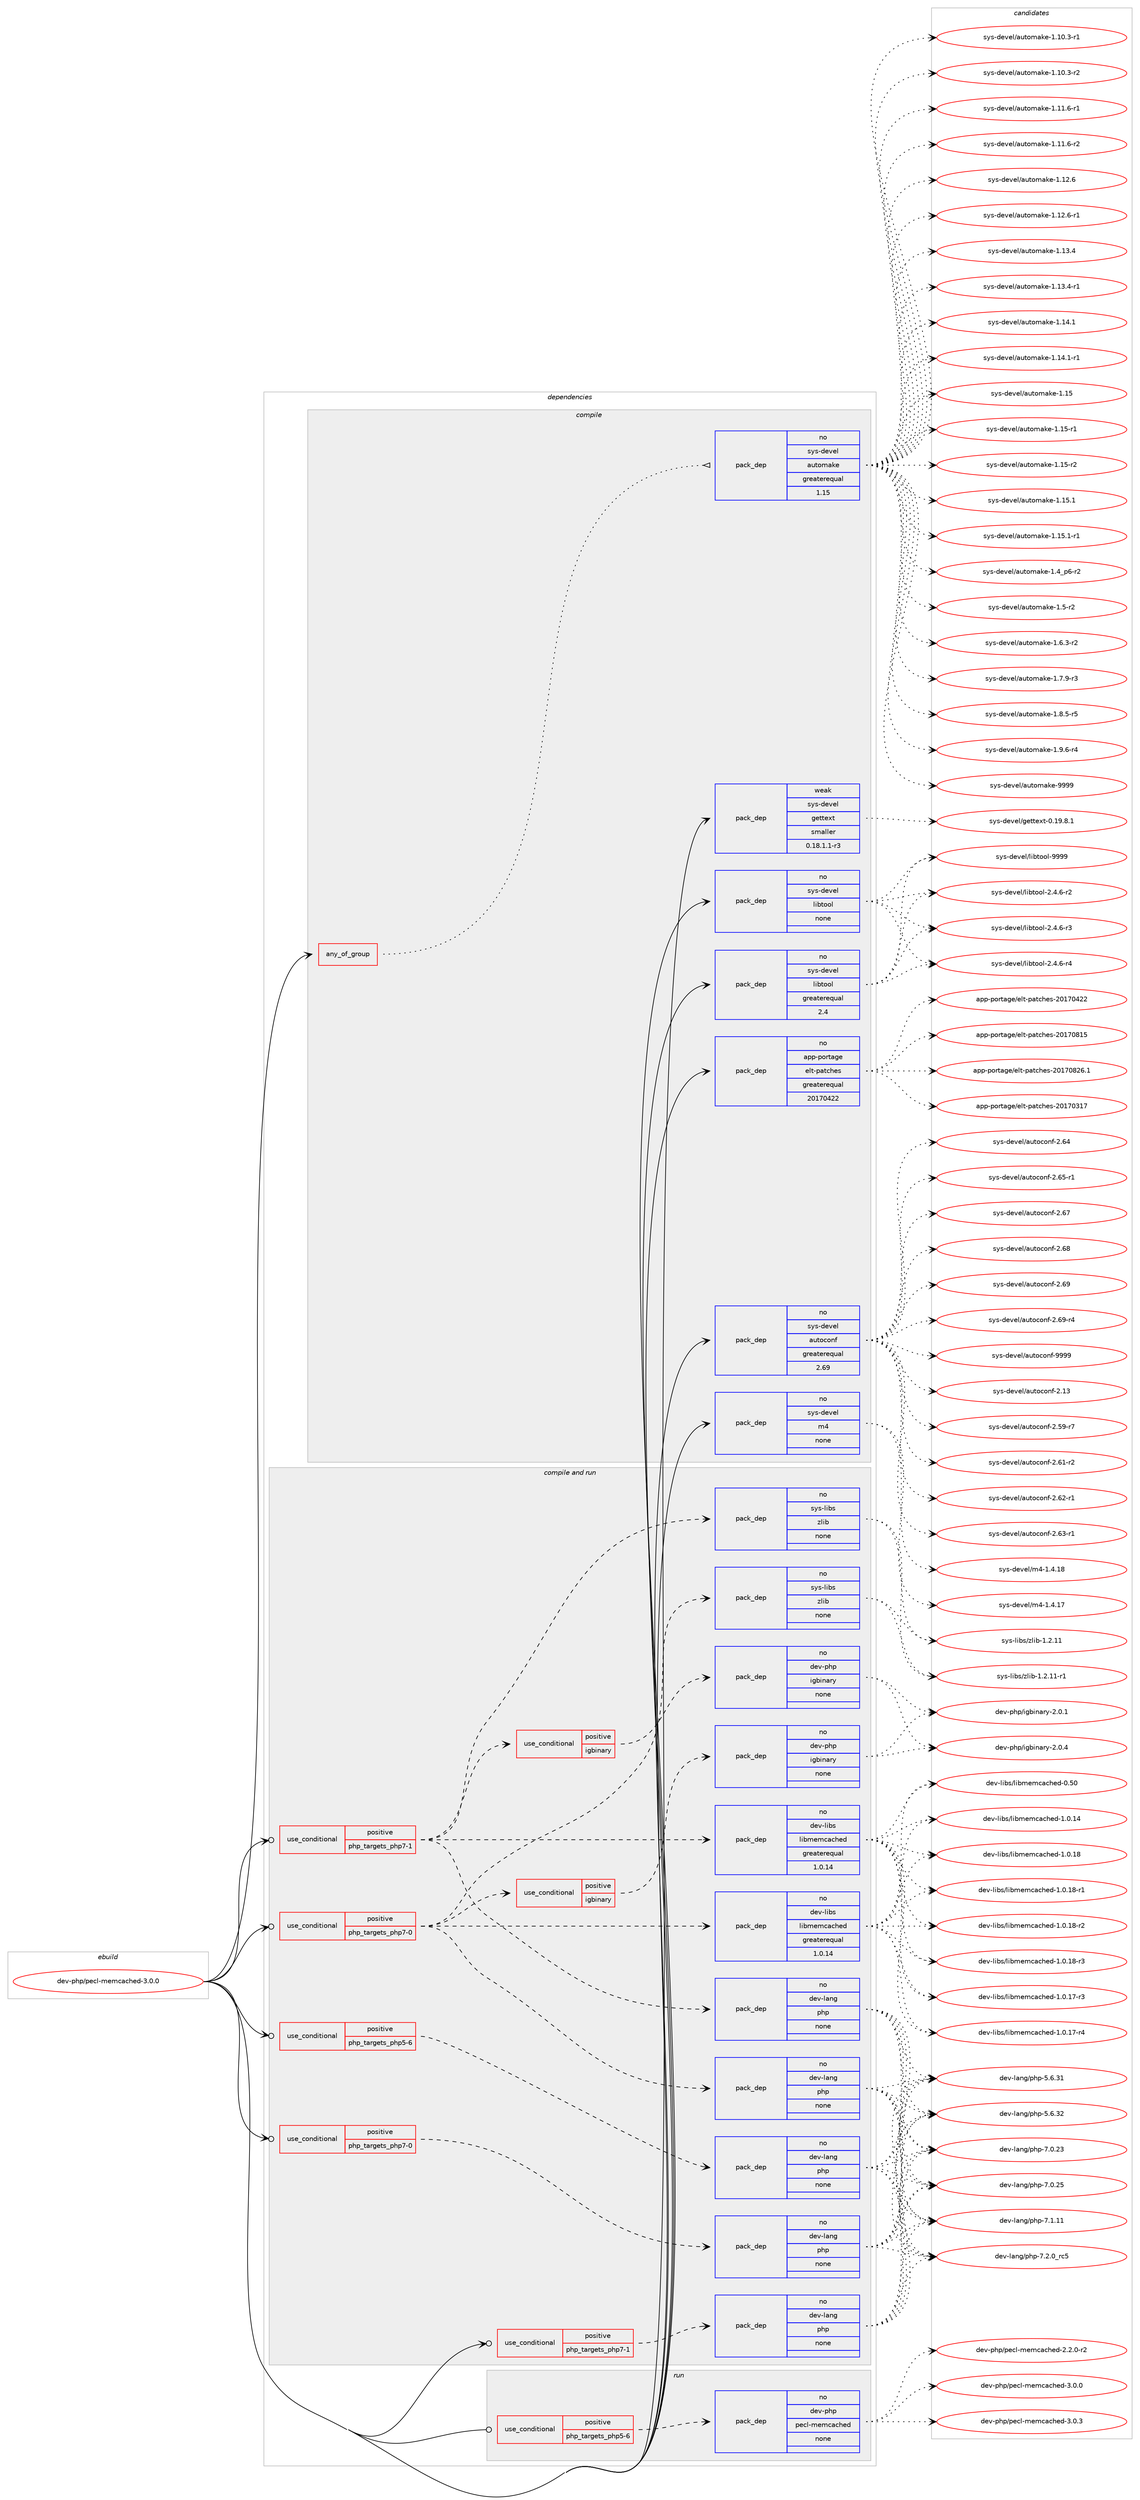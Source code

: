 digraph prolog {

# *************
# Graph options
# *************

newrank=true;
concentrate=true;
compound=true;
graph [rankdir=LR,fontname=Helvetica,fontsize=10,ranksep=1.5];#, ranksep=2.5, nodesep=0.2];
edge  [arrowhead=vee];
node  [fontname=Helvetica,fontsize=10];

# **********
# The ebuild
# **********

subgraph cluster_leftcol {
color=gray;
rank=same;
label=<<i>ebuild</i>>;
id [label="dev-php/pecl-memcached-3.0.0", color=red, width=4, href="../dev-php/pecl-memcached-3.0.0.svg"];
}

# ****************
# The dependencies
# ****************

subgraph cluster_midcol {
color=gray;
label=<<i>dependencies</i>>;
subgraph cluster_compile {
fillcolor="#eeeeee";
style=filled;
label=<<i>compile</i>>;
subgraph any3705 {
dependency143054 [label=<<TABLE BORDER="0" CELLBORDER="1" CELLSPACING="0" CELLPADDING="4"><TR><TD CELLPADDING="10">any_of_group</TD></TR></TABLE>>, shape=none, color=red];subgraph pack110790 {
dependency143055 [label=<<TABLE BORDER="0" CELLBORDER="1" CELLSPACING="0" CELLPADDING="4" WIDTH="220"><TR><TD ROWSPAN="6" CELLPADDING="30">pack_dep</TD></TR><TR><TD WIDTH="110">no</TD></TR><TR><TD>sys-devel</TD></TR><TR><TD>automake</TD></TR><TR><TD>greaterequal</TD></TR><TR><TD>1.15</TD></TR></TABLE>>, shape=none, color=blue];
}
dependency143054:e -> dependency143055:w [weight=20,style="dotted",arrowhead="oinv"];
}
id:e -> dependency143054:w [weight=20,style="solid",arrowhead="vee"];
subgraph pack110791 {
dependency143056 [label=<<TABLE BORDER="0" CELLBORDER="1" CELLSPACING="0" CELLPADDING="4" WIDTH="220"><TR><TD ROWSPAN="6" CELLPADDING="30">pack_dep</TD></TR><TR><TD WIDTH="110">no</TD></TR><TR><TD>app-portage</TD></TR><TR><TD>elt-patches</TD></TR><TR><TD>greaterequal</TD></TR><TR><TD>20170422</TD></TR></TABLE>>, shape=none, color=blue];
}
id:e -> dependency143056:w [weight=20,style="solid",arrowhead="vee"];
subgraph pack110792 {
dependency143057 [label=<<TABLE BORDER="0" CELLBORDER="1" CELLSPACING="0" CELLPADDING="4" WIDTH="220"><TR><TD ROWSPAN="6" CELLPADDING="30">pack_dep</TD></TR><TR><TD WIDTH="110">no</TD></TR><TR><TD>sys-devel</TD></TR><TR><TD>autoconf</TD></TR><TR><TD>greaterequal</TD></TR><TR><TD>2.69</TD></TR></TABLE>>, shape=none, color=blue];
}
id:e -> dependency143057:w [weight=20,style="solid",arrowhead="vee"];
subgraph pack110793 {
dependency143058 [label=<<TABLE BORDER="0" CELLBORDER="1" CELLSPACING="0" CELLPADDING="4" WIDTH="220"><TR><TD ROWSPAN="6" CELLPADDING="30">pack_dep</TD></TR><TR><TD WIDTH="110">no</TD></TR><TR><TD>sys-devel</TD></TR><TR><TD>libtool</TD></TR><TR><TD>greaterequal</TD></TR><TR><TD>2.4</TD></TR></TABLE>>, shape=none, color=blue];
}
id:e -> dependency143058:w [weight=20,style="solid",arrowhead="vee"];
subgraph pack110794 {
dependency143059 [label=<<TABLE BORDER="0" CELLBORDER="1" CELLSPACING="0" CELLPADDING="4" WIDTH="220"><TR><TD ROWSPAN="6" CELLPADDING="30">pack_dep</TD></TR><TR><TD WIDTH="110">no</TD></TR><TR><TD>sys-devel</TD></TR><TR><TD>libtool</TD></TR><TR><TD>none</TD></TR><TR><TD></TD></TR></TABLE>>, shape=none, color=blue];
}
id:e -> dependency143059:w [weight=20,style="solid",arrowhead="vee"];
subgraph pack110795 {
dependency143060 [label=<<TABLE BORDER="0" CELLBORDER="1" CELLSPACING="0" CELLPADDING="4" WIDTH="220"><TR><TD ROWSPAN="6" CELLPADDING="30">pack_dep</TD></TR><TR><TD WIDTH="110">no</TD></TR><TR><TD>sys-devel</TD></TR><TR><TD>m4</TD></TR><TR><TD>none</TD></TR><TR><TD></TD></TR></TABLE>>, shape=none, color=blue];
}
id:e -> dependency143060:w [weight=20,style="solid",arrowhead="vee"];
subgraph pack110796 {
dependency143061 [label=<<TABLE BORDER="0" CELLBORDER="1" CELLSPACING="0" CELLPADDING="4" WIDTH="220"><TR><TD ROWSPAN="6" CELLPADDING="30">pack_dep</TD></TR><TR><TD WIDTH="110">weak</TD></TR><TR><TD>sys-devel</TD></TR><TR><TD>gettext</TD></TR><TR><TD>smaller</TD></TR><TR><TD>0.18.1.1-r3</TD></TR></TABLE>>, shape=none, color=blue];
}
id:e -> dependency143061:w [weight=20,style="solid",arrowhead="vee"];
}
subgraph cluster_compileandrun {
fillcolor="#eeeeee";
style=filled;
label=<<i>compile and run</i>>;
subgraph cond28521 {
dependency143062 [label=<<TABLE BORDER="0" CELLBORDER="1" CELLSPACING="0" CELLPADDING="4"><TR><TD ROWSPAN="3" CELLPADDING="10">use_conditional</TD></TR><TR><TD>positive</TD></TR><TR><TD>php_targets_php5-6</TD></TR></TABLE>>, shape=none, color=red];
subgraph pack110797 {
dependency143063 [label=<<TABLE BORDER="0" CELLBORDER="1" CELLSPACING="0" CELLPADDING="4" WIDTH="220"><TR><TD ROWSPAN="6" CELLPADDING="30">pack_dep</TD></TR><TR><TD WIDTH="110">no</TD></TR><TR><TD>dev-lang</TD></TR><TR><TD>php</TD></TR><TR><TD>none</TD></TR><TR><TD></TD></TR></TABLE>>, shape=none, color=blue];
}
dependency143062:e -> dependency143063:w [weight=20,style="dashed",arrowhead="vee"];
}
id:e -> dependency143062:w [weight=20,style="solid",arrowhead="odotvee"];
subgraph cond28522 {
dependency143064 [label=<<TABLE BORDER="0" CELLBORDER="1" CELLSPACING="0" CELLPADDING="4"><TR><TD ROWSPAN="3" CELLPADDING="10">use_conditional</TD></TR><TR><TD>positive</TD></TR><TR><TD>php_targets_php7-0</TD></TR></TABLE>>, shape=none, color=red];
subgraph pack110798 {
dependency143065 [label=<<TABLE BORDER="0" CELLBORDER="1" CELLSPACING="0" CELLPADDING="4" WIDTH="220"><TR><TD ROWSPAN="6" CELLPADDING="30">pack_dep</TD></TR><TR><TD WIDTH="110">no</TD></TR><TR><TD>dev-lang</TD></TR><TR><TD>php</TD></TR><TR><TD>none</TD></TR><TR><TD></TD></TR></TABLE>>, shape=none, color=blue];
}
dependency143064:e -> dependency143065:w [weight=20,style="dashed",arrowhead="vee"];
}
id:e -> dependency143064:w [weight=20,style="solid",arrowhead="odotvee"];
subgraph cond28523 {
dependency143066 [label=<<TABLE BORDER="0" CELLBORDER="1" CELLSPACING="0" CELLPADDING="4"><TR><TD ROWSPAN="3" CELLPADDING="10">use_conditional</TD></TR><TR><TD>positive</TD></TR><TR><TD>php_targets_php7-0</TD></TR></TABLE>>, shape=none, color=red];
subgraph pack110799 {
dependency143067 [label=<<TABLE BORDER="0" CELLBORDER="1" CELLSPACING="0" CELLPADDING="4" WIDTH="220"><TR><TD ROWSPAN="6" CELLPADDING="30">pack_dep</TD></TR><TR><TD WIDTH="110">no</TD></TR><TR><TD>dev-libs</TD></TR><TR><TD>libmemcached</TD></TR><TR><TD>greaterequal</TD></TR><TR><TD>1.0.14</TD></TR></TABLE>>, shape=none, color=blue];
}
dependency143066:e -> dependency143067:w [weight=20,style="dashed",arrowhead="vee"];
subgraph pack110800 {
dependency143068 [label=<<TABLE BORDER="0" CELLBORDER="1" CELLSPACING="0" CELLPADDING="4" WIDTH="220"><TR><TD ROWSPAN="6" CELLPADDING="30">pack_dep</TD></TR><TR><TD WIDTH="110">no</TD></TR><TR><TD>sys-libs</TD></TR><TR><TD>zlib</TD></TR><TR><TD>none</TD></TR><TR><TD></TD></TR></TABLE>>, shape=none, color=blue];
}
dependency143066:e -> dependency143068:w [weight=20,style="dashed",arrowhead="vee"];
subgraph cond28524 {
dependency143069 [label=<<TABLE BORDER="0" CELLBORDER="1" CELLSPACING="0" CELLPADDING="4"><TR><TD ROWSPAN="3" CELLPADDING="10">use_conditional</TD></TR><TR><TD>positive</TD></TR><TR><TD>igbinary</TD></TR></TABLE>>, shape=none, color=red];
subgraph pack110801 {
dependency143070 [label=<<TABLE BORDER="0" CELLBORDER="1" CELLSPACING="0" CELLPADDING="4" WIDTH="220"><TR><TD ROWSPAN="6" CELLPADDING="30">pack_dep</TD></TR><TR><TD WIDTH="110">no</TD></TR><TR><TD>dev-php</TD></TR><TR><TD>igbinary</TD></TR><TR><TD>none</TD></TR><TR><TD></TD></TR></TABLE>>, shape=none, color=blue];
}
dependency143069:e -> dependency143070:w [weight=20,style="dashed",arrowhead="vee"];
}
dependency143066:e -> dependency143069:w [weight=20,style="dashed",arrowhead="vee"];
subgraph pack110802 {
dependency143071 [label=<<TABLE BORDER="0" CELLBORDER="1" CELLSPACING="0" CELLPADDING="4" WIDTH="220"><TR><TD ROWSPAN="6" CELLPADDING="30">pack_dep</TD></TR><TR><TD WIDTH="110">no</TD></TR><TR><TD>dev-lang</TD></TR><TR><TD>php</TD></TR><TR><TD>none</TD></TR><TR><TD></TD></TR></TABLE>>, shape=none, color=blue];
}
dependency143066:e -> dependency143071:w [weight=20,style="dashed",arrowhead="vee"];
}
id:e -> dependency143066:w [weight=20,style="solid",arrowhead="odotvee"];
subgraph cond28525 {
dependency143072 [label=<<TABLE BORDER="0" CELLBORDER="1" CELLSPACING="0" CELLPADDING="4"><TR><TD ROWSPAN="3" CELLPADDING="10">use_conditional</TD></TR><TR><TD>positive</TD></TR><TR><TD>php_targets_php7-1</TD></TR></TABLE>>, shape=none, color=red];
subgraph pack110803 {
dependency143073 [label=<<TABLE BORDER="0" CELLBORDER="1" CELLSPACING="0" CELLPADDING="4" WIDTH="220"><TR><TD ROWSPAN="6" CELLPADDING="30">pack_dep</TD></TR><TR><TD WIDTH="110">no</TD></TR><TR><TD>dev-lang</TD></TR><TR><TD>php</TD></TR><TR><TD>none</TD></TR><TR><TD></TD></TR></TABLE>>, shape=none, color=blue];
}
dependency143072:e -> dependency143073:w [weight=20,style="dashed",arrowhead="vee"];
}
id:e -> dependency143072:w [weight=20,style="solid",arrowhead="odotvee"];
subgraph cond28526 {
dependency143074 [label=<<TABLE BORDER="0" CELLBORDER="1" CELLSPACING="0" CELLPADDING="4"><TR><TD ROWSPAN="3" CELLPADDING="10">use_conditional</TD></TR><TR><TD>positive</TD></TR><TR><TD>php_targets_php7-1</TD></TR></TABLE>>, shape=none, color=red];
subgraph pack110804 {
dependency143075 [label=<<TABLE BORDER="0" CELLBORDER="1" CELLSPACING="0" CELLPADDING="4" WIDTH="220"><TR><TD ROWSPAN="6" CELLPADDING="30">pack_dep</TD></TR><TR><TD WIDTH="110">no</TD></TR><TR><TD>dev-libs</TD></TR><TR><TD>libmemcached</TD></TR><TR><TD>greaterequal</TD></TR><TR><TD>1.0.14</TD></TR></TABLE>>, shape=none, color=blue];
}
dependency143074:e -> dependency143075:w [weight=20,style="dashed",arrowhead="vee"];
subgraph pack110805 {
dependency143076 [label=<<TABLE BORDER="0" CELLBORDER="1" CELLSPACING="0" CELLPADDING="4" WIDTH="220"><TR><TD ROWSPAN="6" CELLPADDING="30">pack_dep</TD></TR><TR><TD WIDTH="110">no</TD></TR><TR><TD>sys-libs</TD></TR><TR><TD>zlib</TD></TR><TR><TD>none</TD></TR><TR><TD></TD></TR></TABLE>>, shape=none, color=blue];
}
dependency143074:e -> dependency143076:w [weight=20,style="dashed",arrowhead="vee"];
subgraph cond28527 {
dependency143077 [label=<<TABLE BORDER="0" CELLBORDER="1" CELLSPACING="0" CELLPADDING="4"><TR><TD ROWSPAN="3" CELLPADDING="10">use_conditional</TD></TR><TR><TD>positive</TD></TR><TR><TD>igbinary</TD></TR></TABLE>>, shape=none, color=red];
subgraph pack110806 {
dependency143078 [label=<<TABLE BORDER="0" CELLBORDER="1" CELLSPACING="0" CELLPADDING="4" WIDTH="220"><TR><TD ROWSPAN="6" CELLPADDING="30">pack_dep</TD></TR><TR><TD WIDTH="110">no</TD></TR><TR><TD>dev-php</TD></TR><TR><TD>igbinary</TD></TR><TR><TD>none</TD></TR><TR><TD></TD></TR></TABLE>>, shape=none, color=blue];
}
dependency143077:e -> dependency143078:w [weight=20,style="dashed",arrowhead="vee"];
}
dependency143074:e -> dependency143077:w [weight=20,style="dashed",arrowhead="vee"];
subgraph pack110807 {
dependency143079 [label=<<TABLE BORDER="0" CELLBORDER="1" CELLSPACING="0" CELLPADDING="4" WIDTH="220"><TR><TD ROWSPAN="6" CELLPADDING="30">pack_dep</TD></TR><TR><TD WIDTH="110">no</TD></TR><TR><TD>dev-lang</TD></TR><TR><TD>php</TD></TR><TR><TD>none</TD></TR><TR><TD></TD></TR></TABLE>>, shape=none, color=blue];
}
dependency143074:e -> dependency143079:w [weight=20,style="dashed",arrowhead="vee"];
}
id:e -> dependency143074:w [weight=20,style="solid",arrowhead="odotvee"];
}
subgraph cluster_run {
fillcolor="#eeeeee";
style=filled;
label=<<i>run</i>>;
subgraph cond28528 {
dependency143080 [label=<<TABLE BORDER="0" CELLBORDER="1" CELLSPACING="0" CELLPADDING="4"><TR><TD ROWSPAN="3" CELLPADDING="10">use_conditional</TD></TR><TR><TD>positive</TD></TR><TR><TD>php_targets_php5-6</TD></TR></TABLE>>, shape=none, color=red];
subgraph pack110808 {
dependency143081 [label=<<TABLE BORDER="0" CELLBORDER="1" CELLSPACING="0" CELLPADDING="4" WIDTH="220"><TR><TD ROWSPAN="6" CELLPADDING="30">pack_dep</TD></TR><TR><TD WIDTH="110">no</TD></TR><TR><TD>dev-php</TD></TR><TR><TD>pecl-memcached</TD></TR><TR><TD>none</TD></TR><TR><TD></TD></TR></TABLE>>, shape=none, color=blue];
}
dependency143080:e -> dependency143081:w [weight=20,style="dashed",arrowhead="vee"];
}
id:e -> dependency143080:w [weight=20,style="solid",arrowhead="odot"];
}
}

# **************
# The candidates
# **************

subgraph cluster_choices {
rank=same;
color=gray;
label=<<i>candidates</i>>;

subgraph choice110790 {
color=black;
nodesep=1;
choice11512111545100101118101108479711711611110997107101454946494846514511449 [label="sys-devel/automake-1.10.3-r1", color=red, width=4,href="../sys-devel/automake-1.10.3-r1.svg"];
choice11512111545100101118101108479711711611110997107101454946494846514511450 [label="sys-devel/automake-1.10.3-r2", color=red, width=4,href="../sys-devel/automake-1.10.3-r2.svg"];
choice11512111545100101118101108479711711611110997107101454946494946544511449 [label="sys-devel/automake-1.11.6-r1", color=red, width=4,href="../sys-devel/automake-1.11.6-r1.svg"];
choice11512111545100101118101108479711711611110997107101454946494946544511450 [label="sys-devel/automake-1.11.6-r2", color=red, width=4,href="../sys-devel/automake-1.11.6-r2.svg"];
choice1151211154510010111810110847971171161111099710710145494649504654 [label="sys-devel/automake-1.12.6", color=red, width=4,href="../sys-devel/automake-1.12.6.svg"];
choice11512111545100101118101108479711711611110997107101454946495046544511449 [label="sys-devel/automake-1.12.6-r1", color=red, width=4,href="../sys-devel/automake-1.12.6-r1.svg"];
choice1151211154510010111810110847971171161111099710710145494649514652 [label="sys-devel/automake-1.13.4", color=red, width=4,href="../sys-devel/automake-1.13.4.svg"];
choice11512111545100101118101108479711711611110997107101454946495146524511449 [label="sys-devel/automake-1.13.4-r1", color=red, width=4,href="../sys-devel/automake-1.13.4-r1.svg"];
choice1151211154510010111810110847971171161111099710710145494649524649 [label="sys-devel/automake-1.14.1", color=red, width=4,href="../sys-devel/automake-1.14.1.svg"];
choice11512111545100101118101108479711711611110997107101454946495246494511449 [label="sys-devel/automake-1.14.1-r1", color=red, width=4,href="../sys-devel/automake-1.14.1-r1.svg"];
choice115121115451001011181011084797117116111109971071014549464953 [label="sys-devel/automake-1.15", color=red, width=4,href="../sys-devel/automake-1.15.svg"];
choice1151211154510010111810110847971171161111099710710145494649534511449 [label="sys-devel/automake-1.15-r1", color=red, width=4,href="../sys-devel/automake-1.15-r1.svg"];
choice1151211154510010111810110847971171161111099710710145494649534511450 [label="sys-devel/automake-1.15-r2", color=red, width=4,href="../sys-devel/automake-1.15-r2.svg"];
choice1151211154510010111810110847971171161111099710710145494649534649 [label="sys-devel/automake-1.15.1", color=red, width=4,href="../sys-devel/automake-1.15.1.svg"];
choice11512111545100101118101108479711711611110997107101454946495346494511449 [label="sys-devel/automake-1.15.1-r1", color=red, width=4,href="../sys-devel/automake-1.15.1-r1.svg"];
choice115121115451001011181011084797117116111109971071014549465295112544511450 [label="sys-devel/automake-1.4_p6-r2", color=red, width=4,href="../sys-devel/automake-1.4_p6-r2.svg"];
choice11512111545100101118101108479711711611110997107101454946534511450 [label="sys-devel/automake-1.5-r2", color=red, width=4,href="../sys-devel/automake-1.5-r2.svg"];
choice115121115451001011181011084797117116111109971071014549465446514511450 [label="sys-devel/automake-1.6.3-r2", color=red, width=4,href="../sys-devel/automake-1.6.3-r2.svg"];
choice115121115451001011181011084797117116111109971071014549465546574511451 [label="sys-devel/automake-1.7.9-r3", color=red, width=4,href="../sys-devel/automake-1.7.9-r3.svg"];
choice115121115451001011181011084797117116111109971071014549465646534511453 [label="sys-devel/automake-1.8.5-r5", color=red, width=4,href="../sys-devel/automake-1.8.5-r5.svg"];
choice115121115451001011181011084797117116111109971071014549465746544511452 [label="sys-devel/automake-1.9.6-r4", color=red, width=4,href="../sys-devel/automake-1.9.6-r4.svg"];
choice115121115451001011181011084797117116111109971071014557575757 [label="sys-devel/automake-9999", color=red, width=4,href="../sys-devel/automake-9999.svg"];
dependency143055:e -> choice11512111545100101118101108479711711611110997107101454946494846514511449:w [style=dotted,weight="100"];
dependency143055:e -> choice11512111545100101118101108479711711611110997107101454946494846514511450:w [style=dotted,weight="100"];
dependency143055:e -> choice11512111545100101118101108479711711611110997107101454946494946544511449:w [style=dotted,weight="100"];
dependency143055:e -> choice11512111545100101118101108479711711611110997107101454946494946544511450:w [style=dotted,weight="100"];
dependency143055:e -> choice1151211154510010111810110847971171161111099710710145494649504654:w [style=dotted,weight="100"];
dependency143055:e -> choice11512111545100101118101108479711711611110997107101454946495046544511449:w [style=dotted,weight="100"];
dependency143055:e -> choice1151211154510010111810110847971171161111099710710145494649514652:w [style=dotted,weight="100"];
dependency143055:e -> choice11512111545100101118101108479711711611110997107101454946495146524511449:w [style=dotted,weight="100"];
dependency143055:e -> choice1151211154510010111810110847971171161111099710710145494649524649:w [style=dotted,weight="100"];
dependency143055:e -> choice11512111545100101118101108479711711611110997107101454946495246494511449:w [style=dotted,weight="100"];
dependency143055:e -> choice115121115451001011181011084797117116111109971071014549464953:w [style=dotted,weight="100"];
dependency143055:e -> choice1151211154510010111810110847971171161111099710710145494649534511449:w [style=dotted,weight="100"];
dependency143055:e -> choice1151211154510010111810110847971171161111099710710145494649534511450:w [style=dotted,weight="100"];
dependency143055:e -> choice1151211154510010111810110847971171161111099710710145494649534649:w [style=dotted,weight="100"];
dependency143055:e -> choice11512111545100101118101108479711711611110997107101454946495346494511449:w [style=dotted,weight="100"];
dependency143055:e -> choice115121115451001011181011084797117116111109971071014549465295112544511450:w [style=dotted,weight="100"];
dependency143055:e -> choice11512111545100101118101108479711711611110997107101454946534511450:w [style=dotted,weight="100"];
dependency143055:e -> choice115121115451001011181011084797117116111109971071014549465446514511450:w [style=dotted,weight="100"];
dependency143055:e -> choice115121115451001011181011084797117116111109971071014549465546574511451:w [style=dotted,weight="100"];
dependency143055:e -> choice115121115451001011181011084797117116111109971071014549465646534511453:w [style=dotted,weight="100"];
dependency143055:e -> choice115121115451001011181011084797117116111109971071014549465746544511452:w [style=dotted,weight="100"];
dependency143055:e -> choice115121115451001011181011084797117116111109971071014557575757:w [style=dotted,weight="100"];
}
subgraph choice110791 {
color=black;
nodesep=1;
choice97112112451121111141169710310147101108116451129711699104101115455048495548514955 [label="app-portage/elt-patches-20170317", color=red, width=4,href="../app-portage/elt-patches-20170317.svg"];
choice97112112451121111141169710310147101108116451129711699104101115455048495548525050 [label="app-portage/elt-patches-20170422", color=red, width=4,href="../app-portage/elt-patches-20170422.svg"];
choice97112112451121111141169710310147101108116451129711699104101115455048495548564953 [label="app-portage/elt-patches-20170815", color=red, width=4,href="../app-portage/elt-patches-20170815.svg"];
choice971121124511211111411697103101471011081164511297116991041011154550484955485650544649 [label="app-portage/elt-patches-20170826.1", color=red, width=4,href="../app-portage/elt-patches-20170826.1.svg"];
dependency143056:e -> choice97112112451121111141169710310147101108116451129711699104101115455048495548514955:w [style=dotted,weight="100"];
dependency143056:e -> choice97112112451121111141169710310147101108116451129711699104101115455048495548525050:w [style=dotted,weight="100"];
dependency143056:e -> choice97112112451121111141169710310147101108116451129711699104101115455048495548564953:w [style=dotted,weight="100"];
dependency143056:e -> choice971121124511211111411697103101471011081164511297116991041011154550484955485650544649:w [style=dotted,weight="100"];
}
subgraph choice110792 {
color=black;
nodesep=1;
choice115121115451001011181011084797117116111991111101024550464951 [label="sys-devel/autoconf-2.13", color=red, width=4,href="../sys-devel/autoconf-2.13.svg"];
choice1151211154510010111810110847971171161119911111010245504653574511455 [label="sys-devel/autoconf-2.59-r7", color=red, width=4,href="../sys-devel/autoconf-2.59-r7.svg"];
choice1151211154510010111810110847971171161119911111010245504654494511450 [label="sys-devel/autoconf-2.61-r2", color=red, width=4,href="../sys-devel/autoconf-2.61-r2.svg"];
choice1151211154510010111810110847971171161119911111010245504654504511449 [label="sys-devel/autoconf-2.62-r1", color=red, width=4,href="../sys-devel/autoconf-2.62-r1.svg"];
choice1151211154510010111810110847971171161119911111010245504654514511449 [label="sys-devel/autoconf-2.63-r1", color=red, width=4,href="../sys-devel/autoconf-2.63-r1.svg"];
choice115121115451001011181011084797117116111991111101024550465452 [label="sys-devel/autoconf-2.64", color=red, width=4,href="../sys-devel/autoconf-2.64.svg"];
choice1151211154510010111810110847971171161119911111010245504654534511449 [label="sys-devel/autoconf-2.65-r1", color=red, width=4,href="../sys-devel/autoconf-2.65-r1.svg"];
choice115121115451001011181011084797117116111991111101024550465455 [label="sys-devel/autoconf-2.67", color=red, width=4,href="../sys-devel/autoconf-2.67.svg"];
choice115121115451001011181011084797117116111991111101024550465456 [label="sys-devel/autoconf-2.68", color=red, width=4,href="../sys-devel/autoconf-2.68.svg"];
choice115121115451001011181011084797117116111991111101024550465457 [label="sys-devel/autoconf-2.69", color=red, width=4,href="../sys-devel/autoconf-2.69.svg"];
choice1151211154510010111810110847971171161119911111010245504654574511452 [label="sys-devel/autoconf-2.69-r4", color=red, width=4,href="../sys-devel/autoconf-2.69-r4.svg"];
choice115121115451001011181011084797117116111991111101024557575757 [label="sys-devel/autoconf-9999", color=red, width=4,href="../sys-devel/autoconf-9999.svg"];
dependency143057:e -> choice115121115451001011181011084797117116111991111101024550464951:w [style=dotted,weight="100"];
dependency143057:e -> choice1151211154510010111810110847971171161119911111010245504653574511455:w [style=dotted,weight="100"];
dependency143057:e -> choice1151211154510010111810110847971171161119911111010245504654494511450:w [style=dotted,weight="100"];
dependency143057:e -> choice1151211154510010111810110847971171161119911111010245504654504511449:w [style=dotted,weight="100"];
dependency143057:e -> choice1151211154510010111810110847971171161119911111010245504654514511449:w [style=dotted,weight="100"];
dependency143057:e -> choice115121115451001011181011084797117116111991111101024550465452:w [style=dotted,weight="100"];
dependency143057:e -> choice1151211154510010111810110847971171161119911111010245504654534511449:w [style=dotted,weight="100"];
dependency143057:e -> choice115121115451001011181011084797117116111991111101024550465455:w [style=dotted,weight="100"];
dependency143057:e -> choice115121115451001011181011084797117116111991111101024550465456:w [style=dotted,weight="100"];
dependency143057:e -> choice115121115451001011181011084797117116111991111101024550465457:w [style=dotted,weight="100"];
dependency143057:e -> choice1151211154510010111810110847971171161119911111010245504654574511452:w [style=dotted,weight="100"];
dependency143057:e -> choice115121115451001011181011084797117116111991111101024557575757:w [style=dotted,weight="100"];
}
subgraph choice110793 {
color=black;
nodesep=1;
choice1151211154510010111810110847108105981161111111084550465246544511450 [label="sys-devel/libtool-2.4.6-r2", color=red, width=4,href="../sys-devel/libtool-2.4.6-r2.svg"];
choice1151211154510010111810110847108105981161111111084550465246544511451 [label="sys-devel/libtool-2.4.6-r3", color=red, width=4,href="../sys-devel/libtool-2.4.6-r3.svg"];
choice1151211154510010111810110847108105981161111111084550465246544511452 [label="sys-devel/libtool-2.4.6-r4", color=red, width=4,href="../sys-devel/libtool-2.4.6-r4.svg"];
choice1151211154510010111810110847108105981161111111084557575757 [label="sys-devel/libtool-9999", color=red, width=4,href="../sys-devel/libtool-9999.svg"];
dependency143058:e -> choice1151211154510010111810110847108105981161111111084550465246544511450:w [style=dotted,weight="100"];
dependency143058:e -> choice1151211154510010111810110847108105981161111111084550465246544511451:w [style=dotted,weight="100"];
dependency143058:e -> choice1151211154510010111810110847108105981161111111084550465246544511452:w [style=dotted,weight="100"];
dependency143058:e -> choice1151211154510010111810110847108105981161111111084557575757:w [style=dotted,weight="100"];
}
subgraph choice110794 {
color=black;
nodesep=1;
choice1151211154510010111810110847108105981161111111084550465246544511450 [label="sys-devel/libtool-2.4.6-r2", color=red, width=4,href="../sys-devel/libtool-2.4.6-r2.svg"];
choice1151211154510010111810110847108105981161111111084550465246544511451 [label="sys-devel/libtool-2.4.6-r3", color=red, width=4,href="../sys-devel/libtool-2.4.6-r3.svg"];
choice1151211154510010111810110847108105981161111111084550465246544511452 [label="sys-devel/libtool-2.4.6-r4", color=red, width=4,href="../sys-devel/libtool-2.4.6-r4.svg"];
choice1151211154510010111810110847108105981161111111084557575757 [label="sys-devel/libtool-9999", color=red, width=4,href="../sys-devel/libtool-9999.svg"];
dependency143059:e -> choice1151211154510010111810110847108105981161111111084550465246544511450:w [style=dotted,weight="100"];
dependency143059:e -> choice1151211154510010111810110847108105981161111111084550465246544511451:w [style=dotted,weight="100"];
dependency143059:e -> choice1151211154510010111810110847108105981161111111084550465246544511452:w [style=dotted,weight="100"];
dependency143059:e -> choice1151211154510010111810110847108105981161111111084557575757:w [style=dotted,weight="100"];
}
subgraph choice110795 {
color=black;
nodesep=1;
choice11512111545100101118101108471095245494652464955 [label="sys-devel/m4-1.4.17", color=red, width=4,href="../sys-devel/m4-1.4.17.svg"];
choice11512111545100101118101108471095245494652464956 [label="sys-devel/m4-1.4.18", color=red, width=4,href="../sys-devel/m4-1.4.18.svg"];
dependency143060:e -> choice11512111545100101118101108471095245494652464955:w [style=dotted,weight="100"];
dependency143060:e -> choice11512111545100101118101108471095245494652464956:w [style=dotted,weight="100"];
}
subgraph choice110796 {
color=black;
nodesep=1;
choice1151211154510010111810110847103101116116101120116454846495746564649 [label="sys-devel/gettext-0.19.8.1", color=red, width=4,href="../sys-devel/gettext-0.19.8.1.svg"];
dependency143061:e -> choice1151211154510010111810110847103101116116101120116454846495746564649:w [style=dotted,weight="100"];
}
subgraph choice110797 {
color=black;
nodesep=1;
choice10010111845108971101034711210411245534654465149 [label="dev-lang/php-5.6.31", color=red, width=4,href="../dev-lang/php-5.6.31.svg"];
choice10010111845108971101034711210411245534654465150 [label="dev-lang/php-5.6.32", color=red, width=4,href="../dev-lang/php-5.6.32.svg"];
choice10010111845108971101034711210411245554648465051 [label="dev-lang/php-7.0.23", color=red, width=4,href="../dev-lang/php-7.0.23.svg"];
choice10010111845108971101034711210411245554648465053 [label="dev-lang/php-7.0.25", color=red, width=4,href="../dev-lang/php-7.0.25.svg"];
choice10010111845108971101034711210411245554649464949 [label="dev-lang/php-7.1.11", color=red, width=4,href="../dev-lang/php-7.1.11.svg"];
choice100101118451089711010347112104112455546504648951149953 [label="dev-lang/php-7.2.0_rc5", color=red, width=4,href="../dev-lang/php-7.2.0_rc5.svg"];
dependency143063:e -> choice10010111845108971101034711210411245534654465149:w [style=dotted,weight="100"];
dependency143063:e -> choice10010111845108971101034711210411245534654465150:w [style=dotted,weight="100"];
dependency143063:e -> choice10010111845108971101034711210411245554648465051:w [style=dotted,weight="100"];
dependency143063:e -> choice10010111845108971101034711210411245554648465053:w [style=dotted,weight="100"];
dependency143063:e -> choice10010111845108971101034711210411245554649464949:w [style=dotted,weight="100"];
dependency143063:e -> choice100101118451089711010347112104112455546504648951149953:w [style=dotted,weight="100"];
}
subgraph choice110798 {
color=black;
nodesep=1;
choice10010111845108971101034711210411245534654465149 [label="dev-lang/php-5.6.31", color=red, width=4,href="../dev-lang/php-5.6.31.svg"];
choice10010111845108971101034711210411245534654465150 [label="dev-lang/php-5.6.32", color=red, width=4,href="../dev-lang/php-5.6.32.svg"];
choice10010111845108971101034711210411245554648465051 [label="dev-lang/php-7.0.23", color=red, width=4,href="../dev-lang/php-7.0.23.svg"];
choice10010111845108971101034711210411245554648465053 [label="dev-lang/php-7.0.25", color=red, width=4,href="../dev-lang/php-7.0.25.svg"];
choice10010111845108971101034711210411245554649464949 [label="dev-lang/php-7.1.11", color=red, width=4,href="../dev-lang/php-7.1.11.svg"];
choice100101118451089711010347112104112455546504648951149953 [label="dev-lang/php-7.2.0_rc5", color=red, width=4,href="../dev-lang/php-7.2.0_rc5.svg"];
dependency143065:e -> choice10010111845108971101034711210411245534654465149:w [style=dotted,weight="100"];
dependency143065:e -> choice10010111845108971101034711210411245534654465150:w [style=dotted,weight="100"];
dependency143065:e -> choice10010111845108971101034711210411245554648465051:w [style=dotted,weight="100"];
dependency143065:e -> choice10010111845108971101034711210411245554648465053:w [style=dotted,weight="100"];
dependency143065:e -> choice10010111845108971101034711210411245554649464949:w [style=dotted,weight="100"];
dependency143065:e -> choice100101118451089711010347112104112455546504648951149953:w [style=dotted,weight="100"];
}
subgraph choice110799 {
color=black;
nodesep=1;
choice100101118451081059811547108105981091011099997991041011004548465348 [label="dev-libs/libmemcached-0.50", color=red, width=4,href="../dev-libs/libmemcached-0.50.svg"];
choice1001011184510810598115471081059810910110999979910410110045494648464952 [label="dev-libs/libmemcached-1.0.14", color=red, width=4,href="../dev-libs/libmemcached-1.0.14.svg"];
choice10010111845108105981154710810598109101109999799104101100454946484649554511451 [label="dev-libs/libmemcached-1.0.17-r3", color=red, width=4,href="../dev-libs/libmemcached-1.0.17-r3.svg"];
choice10010111845108105981154710810598109101109999799104101100454946484649554511452 [label="dev-libs/libmemcached-1.0.17-r4", color=red, width=4,href="../dev-libs/libmemcached-1.0.17-r4.svg"];
choice1001011184510810598115471081059810910110999979910410110045494648464956 [label="dev-libs/libmemcached-1.0.18", color=red, width=4,href="../dev-libs/libmemcached-1.0.18.svg"];
choice10010111845108105981154710810598109101109999799104101100454946484649564511449 [label="dev-libs/libmemcached-1.0.18-r1", color=red, width=4,href="../dev-libs/libmemcached-1.0.18-r1.svg"];
choice10010111845108105981154710810598109101109999799104101100454946484649564511450 [label="dev-libs/libmemcached-1.0.18-r2", color=red, width=4,href="../dev-libs/libmemcached-1.0.18-r2.svg"];
choice10010111845108105981154710810598109101109999799104101100454946484649564511451 [label="dev-libs/libmemcached-1.0.18-r3", color=red, width=4,href="../dev-libs/libmemcached-1.0.18-r3.svg"];
dependency143067:e -> choice100101118451081059811547108105981091011099997991041011004548465348:w [style=dotted,weight="100"];
dependency143067:e -> choice1001011184510810598115471081059810910110999979910410110045494648464952:w [style=dotted,weight="100"];
dependency143067:e -> choice10010111845108105981154710810598109101109999799104101100454946484649554511451:w [style=dotted,weight="100"];
dependency143067:e -> choice10010111845108105981154710810598109101109999799104101100454946484649554511452:w [style=dotted,weight="100"];
dependency143067:e -> choice1001011184510810598115471081059810910110999979910410110045494648464956:w [style=dotted,weight="100"];
dependency143067:e -> choice10010111845108105981154710810598109101109999799104101100454946484649564511449:w [style=dotted,weight="100"];
dependency143067:e -> choice10010111845108105981154710810598109101109999799104101100454946484649564511450:w [style=dotted,weight="100"];
dependency143067:e -> choice10010111845108105981154710810598109101109999799104101100454946484649564511451:w [style=dotted,weight="100"];
}
subgraph choice110800 {
color=black;
nodesep=1;
choice1151211154510810598115471221081059845494650464949 [label="sys-libs/zlib-1.2.11", color=red, width=4,href="../sys-libs/zlib-1.2.11.svg"];
choice11512111545108105981154712210810598454946504649494511449 [label="sys-libs/zlib-1.2.11-r1", color=red, width=4,href="../sys-libs/zlib-1.2.11-r1.svg"];
dependency143068:e -> choice1151211154510810598115471221081059845494650464949:w [style=dotted,weight="100"];
dependency143068:e -> choice11512111545108105981154712210810598454946504649494511449:w [style=dotted,weight="100"];
}
subgraph choice110801 {
color=black;
nodesep=1;
choice10010111845112104112471051039810511097114121455046484649 [label="dev-php/igbinary-2.0.1", color=red, width=4,href="../dev-php/igbinary-2.0.1.svg"];
choice10010111845112104112471051039810511097114121455046484652 [label="dev-php/igbinary-2.0.4", color=red, width=4,href="../dev-php/igbinary-2.0.4.svg"];
dependency143070:e -> choice10010111845112104112471051039810511097114121455046484649:w [style=dotted,weight="100"];
dependency143070:e -> choice10010111845112104112471051039810511097114121455046484652:w [style=dotted,weight="100"];
}
subgraph choice110802 {
color=black;
nodesep=1;
choice10010111845108971101034711210411245534654465149 [label="dev-lang/php-5.6.31", color=red, width=4,href="../dev-lang/php-5.6.31.svg"];
choice10010111845108971101034711210411245534654465150 [label="dev-lang/php-5.6.32", color=red, width=4,href="../dev-lang/php-5.6.32.svg"];
choice10010111845108971101034711210411245554648465051 [label="dev-lang/php-7.0.23", color=red, width=4,href="../dev-lang/php-7.0.23.svg"];
choice10010111845108971101034711210411245554648465053 [label="dev-lang/php-7.0.25", color=red, width=4,href="../dev-lang/php-7.0.25.svg"];
choice10010111845108971101034711210411245554649464949 [label="dev-lang/php-7.1.11", color=red, width=4,href="../dev-lang/php-7.1.11.svg"];
choice100101118451089711010347112104112455546504648951149953 [label="dev-lang/php-7.2.0_rc5", color=red, width=4,href="../dev-lang/php-7.2.0_rc5.svg"];
dependency143071:e -> choice10010111845108971101034711210411245534654465149:w [style=dotted,weight="100"];
dependency143071:e -> choice10010111845108971101034711210411245534654465150:w [style=dotted,weight="100"];
dependency143071:e -> choice10010111845108971101034711210411245554648465051:w [style=dotted,weight="100"];
dependency143071:e -> choice10010111845108971101034711210411245554648465053:w [style=dotted,weight="100"];
dependency143071:e -> choice10010111845108971101034711210411245554649464949:w [style=dotted,weight="100"];
dependency143071:e -> choice100101118451089711010347112104112455546504648951149953:w [style=dotted,weight="100"];
}
subgraph choice110803 {
color=black;
nodesep=1;
choice10010111845108971101034711210411245534654465149 [label="dev-lang/php-5.6.31", color=red, width=4,href="../dev-lang/php-5.6.31.svg"];
choice10010111845108971101034711210411245534654465150 [label="dev-lang/php-5.6.32", color=red, width=4,href="../dev-lang/php-5.6.32.svg"];
choice10010111845108971101034711210411245554648465051 [label="dev-lang/php-7.0.23", color=red, width=4,href="../dev-lang/php-7.0.23.svg"];
choice10010111845108971101034711210411245554648465053 [label="dev-lang/php-7.0.25", color=red, width=4,href="../dev-lang/php-7.0.25.svg"];
choice10010111845108971101034711210411245554649464949 [label="dev-lang/php-7.1.11", color=red, width=4,href="../dev-lang/php-7.1.11.svg"];
choice100101118451089711010347112104112455546504648951149953 [label="dev-lang/php-7.2.0_rc5", color=red, width=4,href="../dev-lang/php-7.2.0_rc5.svg"];
dependency143073:e -> choice10010111845108971101034711210411245534654465149:w [style=dotted,weight="100"];
dependency143073:e -> choice10010111845108971101034711210411245534654465150:w [style=dotted,weight="100"];
dependency143073:e -> choice10010111845108971101034711210411245554648465051:w [style=dotted,weight="100"];
dependency143073:e -> choice10010111845108971101034711210411245554648465053:w [style=dotted,weight="100"];
dependency143073:e -> choice10010111845108971101034711210411245554649464949:w [style=dotted,weight="100"];
dependency143073:e -> choice100101118451089711010347112104112455546504648951149953:w [style=dotted,weight="100"];
}
subgraph choice110804 {
color=black;
nodesep=1;
choice100101118451081059811547108105981091011099997991041011004548465348 [label="dev-libs/libmemcached-0.50", color=red, width=4,href="../dev-libs/libmemcached-0.50.svg"];
choice1001011184510810598115471081059810910110999979910410110045494648464952 [label="dev-libs/libmemcached-1.0.14", color=red, width=4,href="../dev-libs/libmemcached-1.0.14.svg"];
choice10010111845108105981154710810598109101109999799104101100454946484649554511451 [label="dev-libs/libmemcached-1.0.17-r3", color=red, width=4,href="../dev-libs/libmemcached-1.0.17-r3.svg"];
choice10010111845108105981154710810598109101109999799104101100454946484649554511452 [label="dev-libs/libmemcached-1.0.17-r4", color=red, width=4,href="../dev-libs/libmemcached-1.0.17-r4.svg"];
choice1001011184510810598115471081059810910110999979910410110045494648464956 [label="dev-libs/libmemcached-1.0.18", color=red, width=4,href="../dev-libs/libmemcached-1.0.18.svg"];
choice10010111845108105981154710810598109101109999799104101100454946484649564511449 [label="dev-libs/libmemcached-1.0.18-r1", color=red, width=4,href="../dev-libs/libmemcached-1.0.18-r1.svg"];
choice10010111845108105981154710810598109101109999799104101100454946484649564511450 [label="dev-libs/libmemcached-1.0.18-r2", color=red, width=4,href="../dev-libs/libmemcached-1.0.18-r2.svg"];
choice10010111845108105981154710810598109101109999799104101100454946484649564511451 [label="dev-libs/libmemcached-1.0.18-r3", color=red, width=4,href="../dev-libs/libmemcached-1.0.18-r3.svg"];
dependency143075:e -> choice100101118451081059811547108105981091011099997991041011004548465348:w [style=dotted,weight="100"];
dependency143075:e -> choice1001011184510810598115471081059810910110999979910410110045494648464952:w [style=dotted,weight="100"];
dependency143075:e -> choice10010111845108105981154710810598109101109999799104101100454946484649554511451:w [style=dotted,weight="100"];
dependency143075:e -> choice10010111845108105981154710810598109101109999799104101100454946484649554511452:w [style=dotted,weight="100"];
dependency143075:e -> choice1001011184510810598115471081059810910110999979910410110045494648464956:w [style=dotted,weight="100"];
dependency143075:e -> choice10010111845108105981154710810598109101109999799104101100454946484649564511449:w [style=dotted,weight="100"];
dependency143075:e -> choice10010111845108105981154710810598109101109999799104101100454946484649564511450:w [style=dotted,weight="100"];
dependency143075:e -> choice10010111845108105981154710810598109101109999799104101100454946484649564511451:w [style=dotted,weight="100"];
}
subgraph choice110805 {
color=black;
nodesep=1;
choice1151211154510810598115471221081059845494650464949 [label="sys-libs/zlib-1.2.11", color=red, width=4,href="../sys-libs/zlib-1.2.11.svg"];
choice11512111545108105981154712210810598454946504649494511449 [label="sys-libs/zlib-1.2.11-r1", color=red, width=4,href="../sys-libs/zlib-1.2.11-r1.svg"];
dependency143076:e -> choice1151211154510810598115471221081059845494650464949:w [style=dotted,weight="100"];
dependency143076:e -> choice11512111545108105981154712210810598454946504649494511449:w [style=dotted,weight="100"];
}
subgraph choice110806 {
color=black;
nodesep=1;
choice10010111845112104112471051039810511097114121455046484649 [label="dev-php/igbinary-2.0.1", color=red, width=4,href="../dev-php/igbinary-2.0.1.svg"];
choice10010111845112104112471051039810511097114121455046484652 [label="dev-php/igbinary-2.0.4", color=red, width=4,href="../dev-php/igbinary-2.0.4.svg"];
dependency143078:e -> choice10010111845112104112471051039810511097114121455046484649:w [style=dotted,weight="100"];
dependency143078:e -> choice10010111845112104112471051039810511097114121455046484652:w [style=dotted,weight="100"];
}
subgraph choice110807 {
color=black;
nodesep=1;
choice10010111845108971101034711210411245534654465149 [label="dev-lang/php-5.6.31", color=red, width=4,href="../dev-lang/php-5.6.31.svg"];
choice10010111845108971101034711210411245534654465150 [label="dev-lang/php-5.6.32", color=red, width=4,href="../dev-lang/php-5.6.32.svg"];
choice10010111845108971101034711210411245554648465051 [label="dev-lang/php-7.0.23", color=red, width=4,href="../dev-lang/php-7.0.23.svg"];
choice10010111845108971101034711210411245554648465053 [label="dev-lang/php-7.0.25", color=red, width=4,href="../dev-lang/php-7.0.25.svg"];
choice10010111845108971101034711210411245554649464949 [label="dev-lang/php-7.1.11", color=red, width=4,href="../dev-lang/php-7.1.11.svg"];
choice100101118451089711010347112104112455546504648951149953 [label="dev-lang/php-7.2.0_rc5", color=red, width=4,href="../dev-lang/php-7.2.0_rc5.svg"];
dependency143079:e -> choice10010111845108971101034711210411245534654465149:w [style=dotted,weight="100"];
dependency143079:e -> choice10010111845108971101034711210411245534654465150:w [style=dotted,weight="100"];
dependency143079:e -> choice10010111845108971101034711210411245554648465051:w [style=dotted,weight="100"];
dependency143079:e -> choice10010111845108971101034711210411245554648465053:w [style=dotted,weight="100"];
dependency143079:e -> choice10010111845108971101034711210411245554649464949:w [style=dotted,weight="100"];
dependency143079:e -> choice100101118451089711010347112104112455546504648951149953:w [style=dotted,weight="100"];
}
subgraph choice110808 {
color=black;
nodesep=1;
choice100101118451121041124711210199108451091011099997991041011004550465046484511450 [label="dev-php/pecl-memcached-2.2.0-r2", color=red, width=4,href="../dev-php/pecl-memcached-2.2.0-r2.svg"];
choice10010111845112104112471121019910845109101109999799104101100455146484648 [label="dev-php/pecl-memcached-3.0.0", color=red, width=4,href="../dev-php/pecl-memcached-3.0.0.svg"];
choice10010111845112104112471121019910845109101109999799104101100455146484651 [label="dev-php/pecl-memcached-3.0.3", color=red, width=4,href="../dev-php/pecl-memcached-3.0.3.svg"];
dependency143081:e -> choice100101118451121041124711210199108451091011099997991041011004550465046484511450:w [style=dotted,weight="100"];
dependency143081:e -> choice10010111845112104112471121019910845109101109999799104101100455146484648:w [style=dotted,weight="100"];
dependency143081:e -> choice10010111845112104112471121019910845109101109999799104101100455146484651:w [style=dotted,weight="100"];
}
}

}
